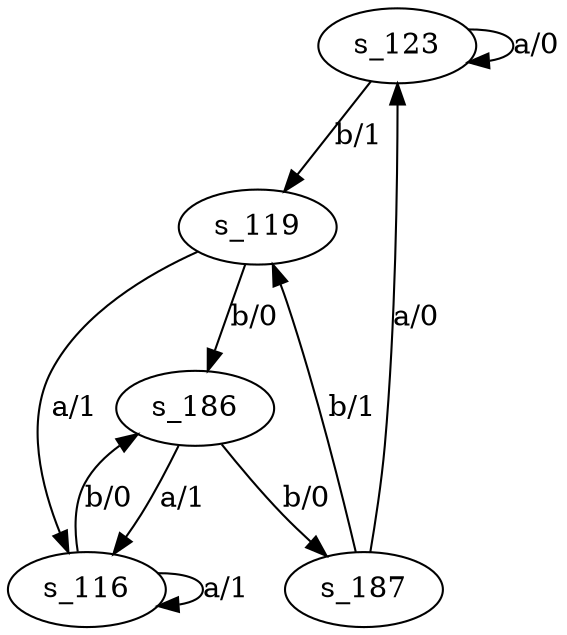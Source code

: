 digraph fsm {
	s_123 [root=true]
	s_119
	s_186
	s_187
	s_116
	s_123 -> s_119 [label="b/1"]
	s_119 -> s_186 [label="b/0"]
	s_186 -> s_187 [label="b/0"]
	s_187 -> s_119 [label="b/1"]
	s_187 -> s_123 [label="a/0"]
	s_123 -> s_123 [label="a/0"]
	s_119 -> s_116 [label="a/1"]
	s_186 -> s_116 [label="a/1"]
	s_116 -> s_116 [label="a/1"]
	s_116 -> s_186 [label="b/0"]
}